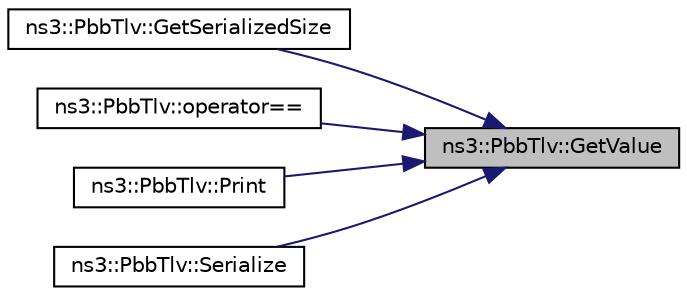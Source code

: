 digraph "ns3::PbbTlv::GetValue"
{
 // LATEX_PDF_SIZE
  edge [fontname="Helvetica",fontsize="10",labelfontname="Helvetica",labelfontsize="10"];
  node [fontname="Helvetica",fontsize="10",shape=record];
  rankdir="RL";
  Node1 [label="ns3::PbbTlv::GetValue",height=0.2,width=0.4,color="black", fillcolor="grey75", style="filled", fontcolor="black",tooltip=" "];
  Node1 -> Node2 [dir="back",color="midnightblue",fontsize="10",style="solid",fontname="Helvetica"];
  Node2 [label="ns3::PbbTlv::GetSerializedSize",height=0.2,width=0.4,color="black", fillcolor="white", style="filled",URL="$classns3_1_1_pbb_tlv.html#a967fcaeb5769ce7d766ef2db752f78bd",tooltip=" "];
  Node1 -> Node3 [dir="back",color="midnightblue",fontsize="10",style="solid",fontname="Helvetica"];
  Node3 [label="ns3::PbbTlv::operator==",height=0.2,width=0.4,color="black", fillcolor="white", style="filled",URL="$classns3_1_1_pbb_tlv.html#a6ae67138560529846602d79cd75081b5",tooltip="Equality operator for PbbTlv."];
  Node1 -> Node4 [dir="back",color="midnightblue",fontsize="10",style="solid",fontname="Helvetica"];
  Node4 [label="ns3::PbbTlv::Print",height=0.2,width=0.4,color="black", fillcolor="white", style="filled",URL="$classns3_1_1_pbb_tlv.html#ae4fd884363190b9e59d4b489bf907630",tooltip="Pretty-prints the contents of this TLV, with specified indentation."];
  Node1 -> Node5 [dir="back",color="midnightblue",fontsize="10",style="solid",fontname="Helvetica"];
  Node5 [label="ns3::PbbTlv::Serialize",height=0.2,width=0.4,color="black", fillcolor="white", style="filled",URL="$classns3_1_1_pbb_tlv.html#a6bc1c7acb0a5ccd51e616d5c231587c1",tooltip="Serializes this TLV into the specified buffer."];
}
